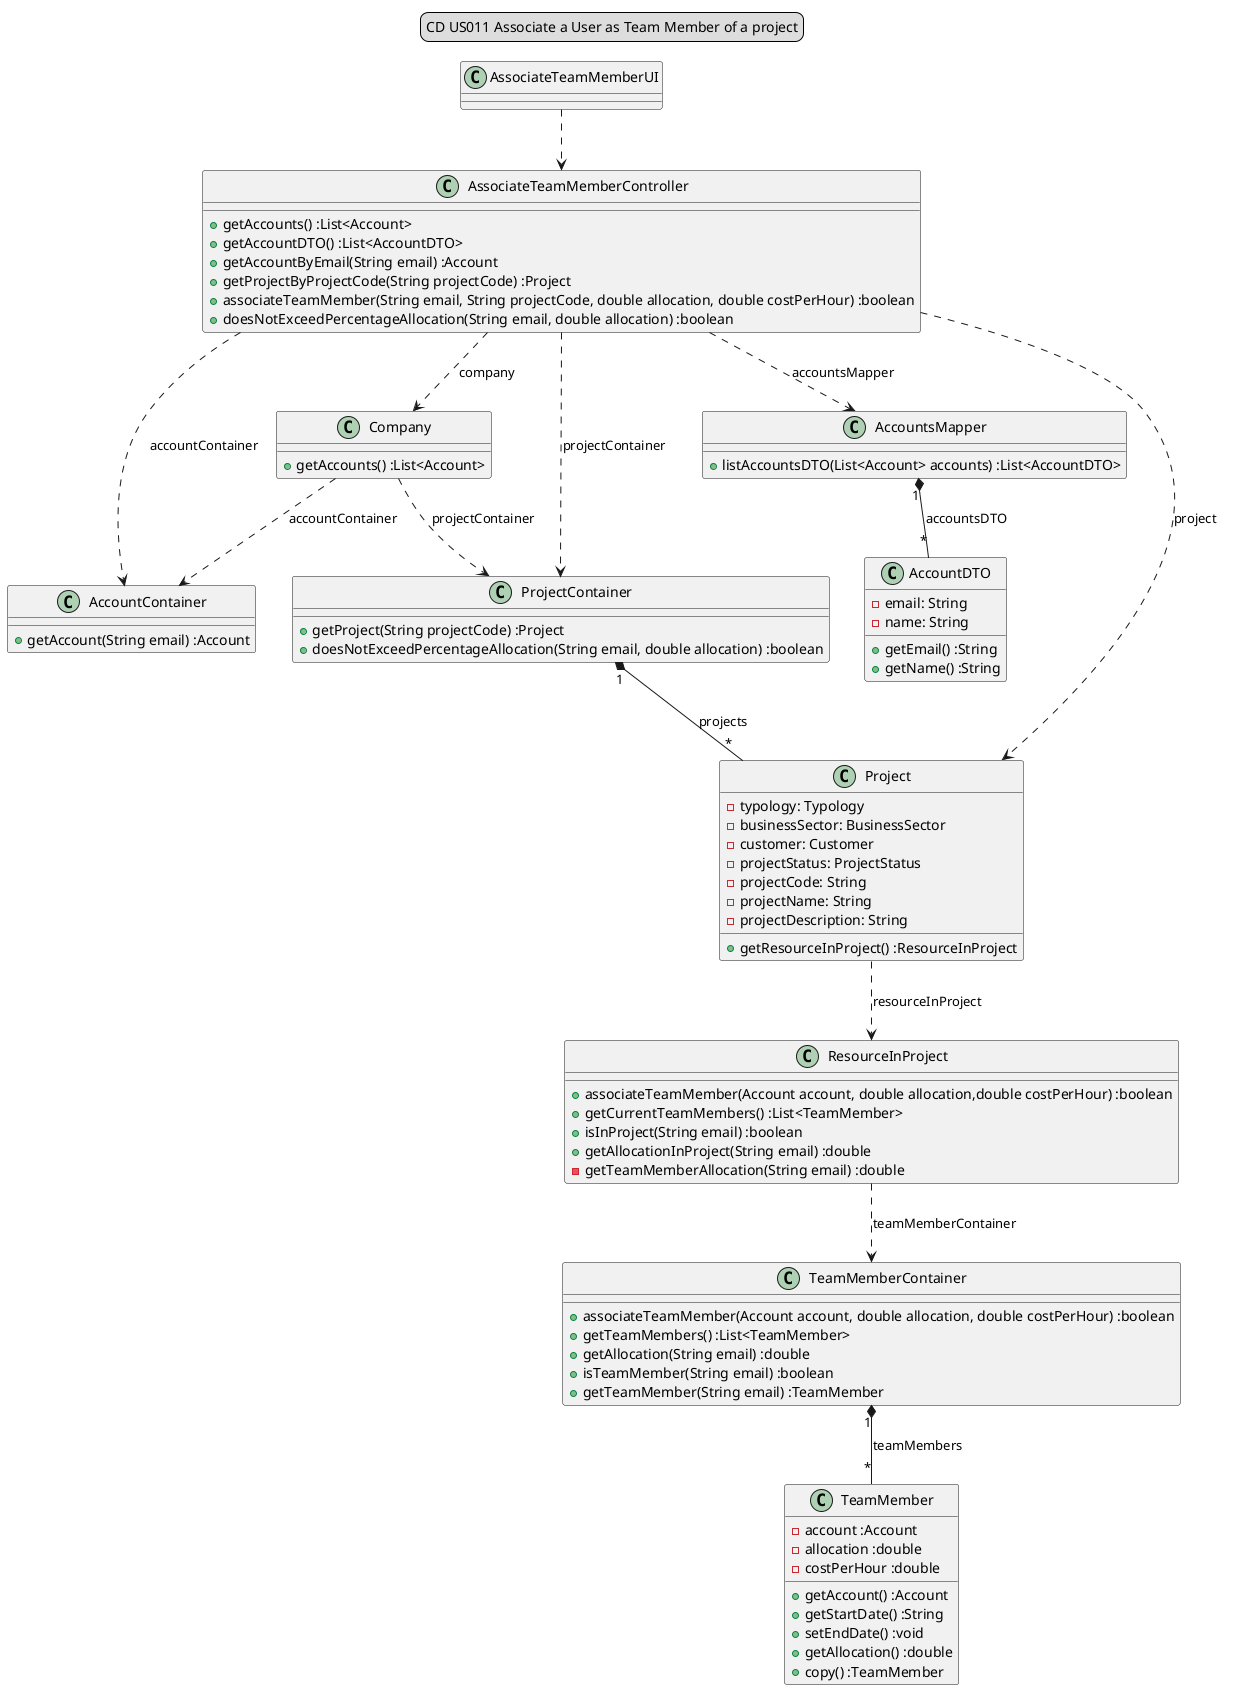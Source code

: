 @startuml

legend top
CD US011 Associate a User as Team Member of a project
end legend

AssociateTeamMemberUI ..> AssociateTeamMemberController
AssociateTeamMemberController ..> Company : company
Company ..> AccountContainer : accountContainer
Company ..> ProjectContainer : projectContainer
AssociateTeamMemberController ..> AccountContainer :accountContainer
AssociateTeamMemberController ..> AccountsMapper :accountsMapper
AssociateTeamMemberController ..> ProjectContainer :projectContainer
AssociateTeamMemberController ..> Project :project
Project ..> ResourceInProject :resourceInProject
ResourceInProject ..> TeamMemberContainer :teamMemberContainer
ProjectContainer "1"*--"*" Project :projects
TeamMemberContainer "1"*--"*" TeamMember :teamMembers
AccountsMapper "1"*--"*" AccountDTO :accountsDTO


class AssociateTeamMemberUI{
}

class AssociateTeamMemberController{
+getAccounts() :List<Account>
+getAccountDTO() :List<AccountDTO>
+getAccountByEmail(String email) :Account
+getProjectByProjectCode(String projectCode) :Project
+associateTeamMember(String email, String projectCode, double allocation, double costPerHour) :boolean
+doesNotExceedPercentageAllocation(String email, double allocation) :boolean
}

class Company{
+getAccounts() :List<Account>
}

class AccountContainer{
+getAccount(String email) :Account
}

class AccountsMapper{
+listAccountsDTO(List<Account> accounts) :List<AccountDTO>
}

class ProjectContainer{
+getProject(String projectCode) :Project
+doesNotExceedPercentageAllocation(String email, double allocation) :boolean
}

class Project{
-typology: Typology
-businessSector: BusinessSector
-customer: Customer
-projectStatus: ProjectStatus
-projectCode: String
-projectName: String
-projectDescription: String
+getResourceInProject() :ResourceInProject
}

class ResourceInProject{
+associateTeamMember(Account account, double allocation,double costPerHour) :boolean
+getCurrentTeamMembers() :List<TeamMember>
+isInProject(String email) :boolean
+getAllocationInProject(String email) :double
-getTeamMemberAllocation(String email) :double
}

class TeamMemberContainer{
+associateTeamMember(Account account, double allocation, double costPerHour) :boolean
+getTeamMembers() :List<TeamMember>
+getAllocation(String email) :double
+isTeamMember(String email) :boolean
+getTeamMember(String email) :TeamMember

}

class TeamMember{
-account :Account
-allocation :double
-costPerHour :double
+getAccount() :Account
+getStartDate() :String
+setEndDate() :void
+getAllocation() :double
+copy() :TeamMember
}

class AccountDTO{
-email: String
-name: String
+getEmail() :String
+getName() :String
}

@enduml